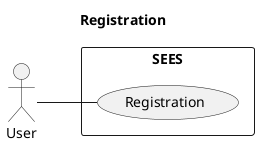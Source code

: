 @startuml
title Registration
left to right direction
actor "User" as user


rectangle SEES {
  usecase "Registration" as registration
}



user -- registration
@enduml